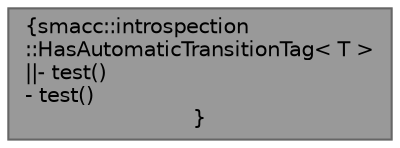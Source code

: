 digraph "smacc::introspection::HasAutomaticTransitionTag&lt; T &gt;"
{
 // LATEX_PDF_SIZE
  bgcolor="transparent";
  edge [fontname=Helvetica,fontsize=10,labelfontname=Helvetica,labelfontsize=10];
  node [fontname=Helvetica,fontsize=10,shape=box,height=0.2,width=0.4];
  Node1 [label="{smacc::introspection\l::HasAutomaticTransitionTag\< T \>\n||- test()\l- test()\l}",height=0.2,width=0.4,color="gray40", fillcolor="grey60", style="filled", fontcolor="black",tooltip=" "];
}

